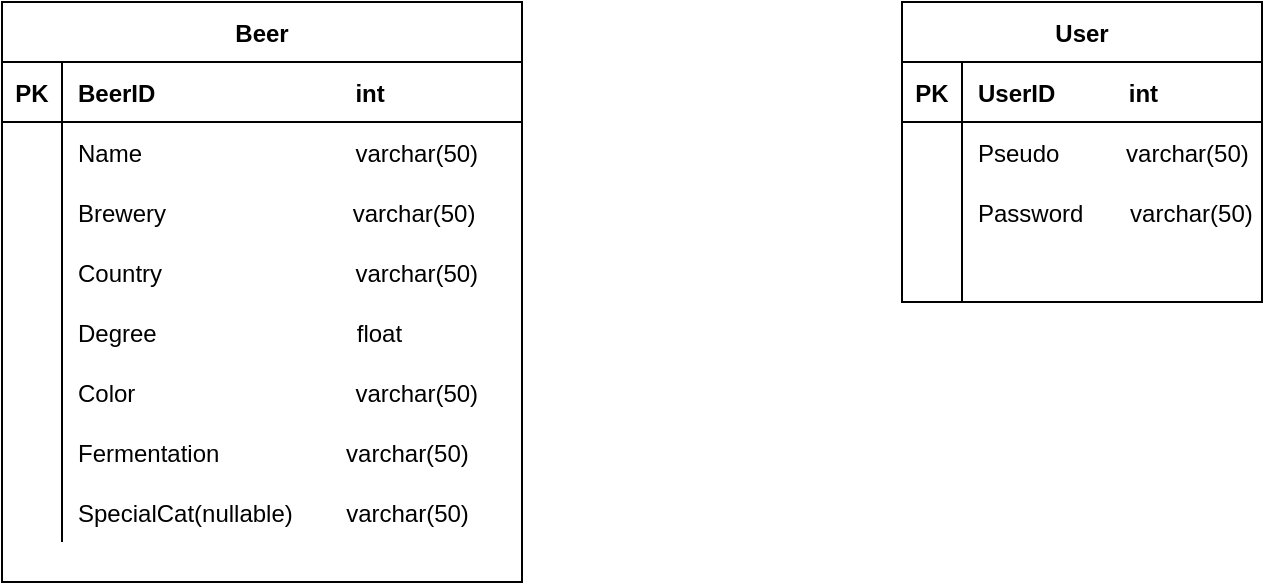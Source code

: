 <mxfile version="13.7.3" type="device"><diagram id="4G_WS1NsKY-iSLaKNQLM" name="Page-1"><mxGraphModel dx="1086" dy="846" grid="1" gridSize="10" guides="1" tooltips="1" connect="1" arrows="1" fold="1" page="1" pageScale="1" pageWidth="827" pageHeight="1169" math="0" shadow="0"><root><mxCell id="0"/><mxCell id="1" parent="0"/><mxCell id="OR6kEoFeqPbQR-PjGIJk-1" value="Beer" style="shape=table;startSize=30;container=1;collapsible=1;childLayout=tableLayout;fixedRows=1;rowLines=0;fontStyle=1;align=center;resizeLast=1;" parent="1" vertex="1"><mxGeometry x="60" y="40" width="260" height="290" as="geometry"/></mxCell><mxCell id="OR6kEoFeqPbQR-PjGIJk-2" value="" style="shape=partialRectangle;collapsible=0;dropTarget=0;pointerEvents=0;fillColor=none;top=0;left=0;bottom=1;right=0;points=[[0,0.5],[1,0.5]];portConstraint=eastwest;" parent="OR6kEoFeqPbQR-PjGIJk-1" vertex="1"><mxGeometry y="30" width="260" height="30" as="geometry"/></mxCell><mxCell id="OR6kEoFeqPbQR-PjGIJk-3" value="PK" style="shape=partialRectangle;connectable=0;fillColor=none;top=0;left=0;bottom=0;right=0;fontStyle=1;overflow=hidden;" parent="OR6kEoFeqPbQR-PjGIJk-2" vertex="1"><mxGeometry width="30" height="30" as="geometry"/></mxCell><mxCell id="OR6kEoFeqPbQR-PjGIJk-4" value="BeerID                              int" style="shape=partialRectangle;connectable=0;fillColor=none;top=0;left=0;bottom=0;right=0;align=left;spacingLeft=6;fontStyle=1;overflow=hidden;" parent="OR6kEoFeqPbQR-PjGIJk-2" vertex="1"><mxGeometry x="30" width="230" height="30" as="geometry"/></mxCell><mxCell id="OR6kEoFeqPbQR-PjGIJk-5" value="" style="shape=partialRectangle;collapsible=0;dropTarget=0;pointerEvents=0;fillColor=none;top=0;left=0;bottom=0;right=0;points=[[0,0.5],[1,0.5]];portConstraint=eastwest;" parent="OR6kEoFeqPbQR-PjGIJk-1" vertex="1"><mxGeometry y="60" width="260" height="30" as="geometry"/></mxCell><mxCell id="OR6kEoFeqPbQR-PjGIJk-6" value="" style="shape=partialRectangle;connectable=0;fillColor=none;top=0;left=0;bottom=0;right=0;editable=1;overflow=hidden;" parent="OR6kEoFeqPbQR-PjGIJk-5" vertex="1"><mxGeometry width="30" height="30" as="geometry"/></mxCell><mxCell id="OR6kEoFeqPbQR-PjGIJk-7" value="Name                                varchar(50)" style="shape=partialRectangle;connectable=0;fillColor=none;top=0;left=0;bottom=0;right=0;align=left;spacingLeft=6;overflow=hidden;" parent="OR6kEoFeqPbQR-PjGIJk-5" vertex="1"><mxGeometry x="30" width="230" height="30" as="geometry"/></mxCell><mxCell id="OR6kEoFeqPbQR-PjGIJk-8" value="" style="shape=partialRectangle;collapsible=0;dropTarget=0;pointerEvents=0;fillColor=none;top=0;left=0;bottom=0;right=0;points=[[0,0.5],[1,0.5]];portConstraint=eastwest;" parent="OR6kEoFeqPbQR-PjGIJk-1" vertex="1"><mxGeometry y="90" width="260" height="30" as="geometry"/></mxCell><mxCell id="OR6kEoFeqPbQR-PjGIJk-9" value="" style="shape=partialRectangle;connectable=0;fillColor=none;top=0;left=0;bottom=0;right=0;editable=1;overflow=hidden;" parent="OR6kEoFeqPbQR-PjGIJk-8" vertex="1"><mxGeometry width="30" height="30" as="geometry"/></mxCell><mxCell id="OR6kEoFeqPbQR-PjGIJk-10" value="Brewery                            varchar(50)" style="shape=partialRectangle;connectable=0;fillColor=none;top=0;left=0;bottom=0;right=0;align=left;spacingLeft=6;overflow=hidden;" parent="OR6kEoFeqPbQR-PjGIJk-8" vertex="1"><mxGeometry x="30" width="230" height="30" as="geometry"/></mxCell><mxCell id="OR6kEoFeqPbQR-PjGIJk-11" value="" style="shape=partialRectangle;collapsible=0;dropTarget=0;pointerEvents=0;fillColor=none;top=0;left=0;bottom=0;right=0;points=[[0,0.5],[1,0.5]];portConstraint=eastwest;" parent="OR6kEoFeqPbQR-PjGIJk-1" vertex="1"><mxGeometry y="120" width="260" height="30" as="geometry"/></mxCell><mxCell id="OR6kEoFeqPbQR-PjGIJk-12" value="" style="shape=partialRectangle;connectable=0;fillColor=none;top=0;left=0;bottom=0;right=0;editable=1;overflow=hidden;" parent="OR6kEoFeqPbQR-PjGIJk-11" vertex="1"><mxGeometry width="30" height="30" as="geometry"/></mxCell><mxCell id="OR6kEoFeqPbQR-PjGIJk-13" value="Country                             varchar(50)" style="shape=partialRectangle;connectable=0;fillColor=none;top=0;left=0;bottom=0;right=0;align=left;spacingLeft=6;overflow=hidden;" parent="OR6kEoFeqPbQR-PjGIJk-11" vertex="1"><mxGeometry x="30" width="230" height="30" as="geometry"/></mxCell><mxCell id="OR6kEoFeqPbQR-PjGIJk-16" value="" style="shape=partialRectangle;collapsible=0;dropTarget=0;pointerEvents=0;fillColor=none;top=0;left=0;bottom=0;right=0;points=[[0,0.5],[1,0.5]];portConstraint=eastwest;" parent="OR6kEoFeqPbQR-PjGIJk-1" vertex="1"><mxGeometry y="150" width="260" height="30" as="geometry"/></mxCell><mxCell id="OR6kEoFeqPbQR-PjGIJk-17" value="" style="shape=partialRectangle;connectable=0;fillColor=none;top=0;left=0;bottom=0;right=0;editable=1;overflow=hidden;" parent="OR6kEoFeqPbQR-PjGIJk-16" vertex="1"><mxGeometry width="30" height="30" as="geometry"/></mxCell><mxCell id="OR6kEoFeqPbQR-PjGIJk-18" value="Degree                              float" style="shape=partialRectangle;connectable=0;fillColor=none;top=0;left=0;bottom=0;right=0;align=left;spacingLeft=6;overflow=hidden;" parent="OR6kEoFeqPbQR-PjGIJk-16" vertex="1"><mxGeometry x="30" width="230" height="30" as="geometry"/></mxCell><mxCell id="OR6kEoFeqPbQR-PjGIJk-19" value="" style="shape=partialRectangle;collapsible=0;dropTarget=0;pointerEvents=0;fillColor=none;top=0;left=0;bottom=0;right=0;points=[[0,0.5],[1,0.5]];portConstraint=eastwest;" parent="OR6kEoFeqPbQR-PjGIJk-1" vertex="1"><mxGeometry y="180" width="260" height="30" as="geometry"/></mxCell><mxCell id="OR6kEoFeqPbQR-PjGIJk-20" value="" style="shape=partialRectangle;connectable=0;fillColor=none;top=0;left=0;bottom=0;right=0;editable=1;overflow=hidden;" parent="OR6kEoFeqPbQR-PjGIJk-19" vertex="1"><mxGeometry width="30" height="30" as="geometry"/></mxCell><mxCell id="OR6kEoFeqPbQR-PjGIJk-21" value="Color                                 varchar(50)" style="shape=partialRectangle;connectable=0;fillColor=none;top=0;left=0;bottom=0;right=0;align=left;spacingLeft=6;overflow=hidden;" parent="OR6kEoFeqPbQR-PjGIJk-19" vertex="1"><mxGeometry x="30" width="230" height="30" as="geometry"/></mxCell><mxCell id="OR6kEoFeqPbQR-PjGIJk-22" value="" style="shape=partialRectangle;collapsible=0;dropTarget=0;pointerEvents=0;fillColor=none;top=0;left=0;bottom=0;right=0;points=[[0,0.5],[1,0.5]];portConstraint=eastwest;" parent="OR6kEoFeqPbQR-PjGIJk-1" vertex="1"><mxGeometry y="210" width="260" height="30" as="geometry"/></mxCell><mxCell id="OR6kEoFeqPbQR-PjGIJk-23" value="" style="shape=partialRectangle;connectable=0;fillColor=none;top=0;left=0;bottom=0;right=0;editable=1;overflow=hidden;" parent="OR6kEoFeqPbQR-PjGIJk-22" vertex="1"><mxGeometry width="30" height="30" as="geometry"/></mxCell><mxCell id="OR6kEoFeqPbQR-PjGIJk-24" value="Fermentation                   varchar(50)" style="shape=partialRectangle;connectable=0;fillColor=none;top=0;left=0;bottom=0;right=0;align=left;spacingLeft=6;overflow=hidden;" parent="OR6kEoFeqPbQR-PjGIJk-22" vertex="1"><mxGeometry x="30" width="230" height="30" as="geometry"/></mxCell><mxCell id="OR6kEoFeqPbQR-PjGIJk-25" value="" style="shape=partialRectangle;collapsible=0;dropTarget=0;pointerEvents=0;fillColor=none;top=0;left=0;bottom=0;right=0;points=[[0,0.5],[1,0.5]];portConstraint=eastwest;" parent="OR6kEoFeqPbQR-PjGIJk-1" vertex="1"><mxGeometry y="240" width="260" height="30" as="geometry"/></mxCell><mxCell id="OR6kEoFeqPbQR-PjGIJk-26" value="" style="shape=partialRectangle;connectable=0;fillColor=none;top=0;left=0;bottom=0;right=0;editable=1;overflow=hidden;" parent="OR6kEoFeqPbQR-PjGIJk-25" vertex="1"><mxGeometry width="30" height="30" as="geometry"/></mxCell><mxCell id="OR6kEoFeqPbQR-PjGIJk-27" value="SpecialCat(nullable)        varchar(50)" style="shape=partialRectangle;connectable=0;fillColor=none;top=0;left=0;bottom=0;right=0;align=left;spacingLeft=6;overflow=hidden;" parent="OR6kEoFeqPbQR-PjGIJk-25" vertex="1"><mxGeometry x="30" width="230" height="30" as="geometry"/></mxCell><mxCell id="OR6kEoFeqPbQR-PjGIJk-28" value="User" style="shape=table;startSize=30;container=1;collapsible=1;childLayout=tableLayout;fixedRows=1;rowLines=0;fontStyle=1;align=center;resizeLast=1;" parent="1" vertex="1"><mxGeometry x="510" y="40" width="180" height="150" as="geometry"/></mxCell><mxCell id="OR6kEoFeqPbQR-PjGIJk-29" value="" style="shape=partialRectangle;collapsible=0;dropTarget=0;pointerEvents=0;fillColor=none;top=0;left=0;bottom=1;right=0;points=[[0,0.5],[1,0.5]];portConstraint=eastwest;" parent="OR6kEoFeqPbQR-PjGIJk-28" vertex="1"><mxGeometry y="30" width="180" height="30" as="geometry"/></mxCell><mxCell id="OR6kEoFeqPbQR-PjGIJk-30" value="PK" style="shape=partialRectangle;connectable=0;fillColor=none;top=0;left=0;bottom=0;right=0;fontStyle=1;overflow=hidden;" parent="OR6kEoFeqPbQR-PjGIJk-29" vertex="1"><mxGeometry width="30" height="30" as="geometry"/></mxCell><mxCell id="OR6kEoFeqPbQR-PjGIJk-31" value="UserID           int" style="shape=partialRectangle;connectable=0;fillColor=none;top=0;left=0;bottom=0;right=0;align=left;spacingLeft=6;fontStyle=1;overflow=hidden;" parent="OR6kEoFeqPbQR-PjGIJk-29" vertex="1"><mxGeometry x="30" width="150" height="30" as="geometry"/></mxCell><mxCell id="OR6kEoFeqPbQR-PjGIJk-32" value="" style="shape=partialRectangle;collapsible=0;dropTarget=0;pointerEvents=0;fillColor=none;top=0;left=0;bottom=0;right=0;points=[[0,0.5],[1,0.5]];portConstraint=eastwest;" parent="OR6kEoFeqPbQR-PjGIJk-28" vertex="1"><mxGeometry y="60" width="180" height="30" as="geometry"/></mxCell><mxCell id="OR6kEoFeqPbQR-PjGIJk-33" value="" style="shape=partialRectangle;connectable=0;fillColor=none;top=0;left=0;bottom=0;right=0;editable=1;overflow=hidden;" parent="OR6kEoFeqPbQR-PjGIJk-32" vertex="1"><mxGeometry width="30" height="30" as="geometry"/></mxCell><mxCell id="OR6kEoFeqPbQR-PjGIJk-34" value="Pseudo          varchar(50)" style="shape=partialRectangle;connectable=0;fillColor=none;top=0;left=0;bottom=0;right=0;align=left;spacingLeft=6;overflow=hidden;" parent="OR6kEoFeqPbQR-PjGIJk-32" vertex="1"><mxGeometry x="30" width="150" height="30" as="geometry"/></mxCell><mxCell id="OR6kEoFeqPbQR-PjGIJk-35" value="" style="shape=partialRectangle;collapsible=0;dropTarget=0;pointerEvents=0;fillColor=none;top=0;left=0;bottom=0;right=0;points=[[0,0.5],[1,0.5]];portConstraint=eastwest;" parent="OR6kEoFeqPbQR-PjGIJk-28" vertex="1"><mxGeometry y="90" width="180" height="30" as="geometry"/></mxCell><mxCell id="OR6kEoFeqPbQR-PjGIJk-36" value="" style="shape=partialRectangle;connectable=0;fillColor=none;top=0;left=0;bottom=0;right=0;editable=1;overflow=hidden;" parent="OR6kEoFeqPbQR-PjGIJk-35" vertex="1"><mxGeometry width="30" height="30" as="geometry"/></mxCell><mxCell id="OR6kEoFeqPbQR-PjGIJk-37" value="Password       varchar(50)" style="shape=partialRectangle;connectable=0;fillColor=none;top=0;left=0;bottom=0;right=0;align=left;spacingLeft=6;overflow=hidden;" parent="OR6kEoFeqPbQR-PjGIJk-35" vertex="1"><mxGeometry x="30" width="150" height="30" as="geometry"/></mxCell><mxCell id="OR6kEoFeqPbQR-PjGIJk-38" value="" style="shape=partialRectangle;collapsible=0;dropTarget=0;pointerEvents=0;fillColor=none;top=0;left=0;bottom=0;right=0;points=[[0,0.5],[1,0.5]];portConstraint=eastwest;" parent="OR6kEoFeqPbQR-PjGIJk-28" vertex="1"><mxGeometry y="120" width="180" height="30" as="geometry"/></mxCell><mxCell id="OR6kEoFeqPbQR-PjGIJk-39" value="" style="shape=partialRectangle;connectable=0;fillColor=none;top=0;left=0;bottom=0;right=0;editable=1;overflow=hidden;" parent="OR6kEoFeqPbQR-PjGIJk-38" vertex="1"><mxGeometry width="30" height="30" as="geometry"/></mxCell><mxCell id="OR6kEoFeqPbQR-PjGIJk-40" value="" style="shape=partialRectangle;connectable=0;fillColor=none;top=0;left=0;bottom=0;right=0;align=left;spacingLeft=6;overflow=hidden;" parent="OR6kEoFeqPbQR-PjGIJk-38" vertex="1"><mxGeometry x="30" width="150" height="30" as="geometry"/></mxCell></root></mxGraphModel></diagram></mxfile>